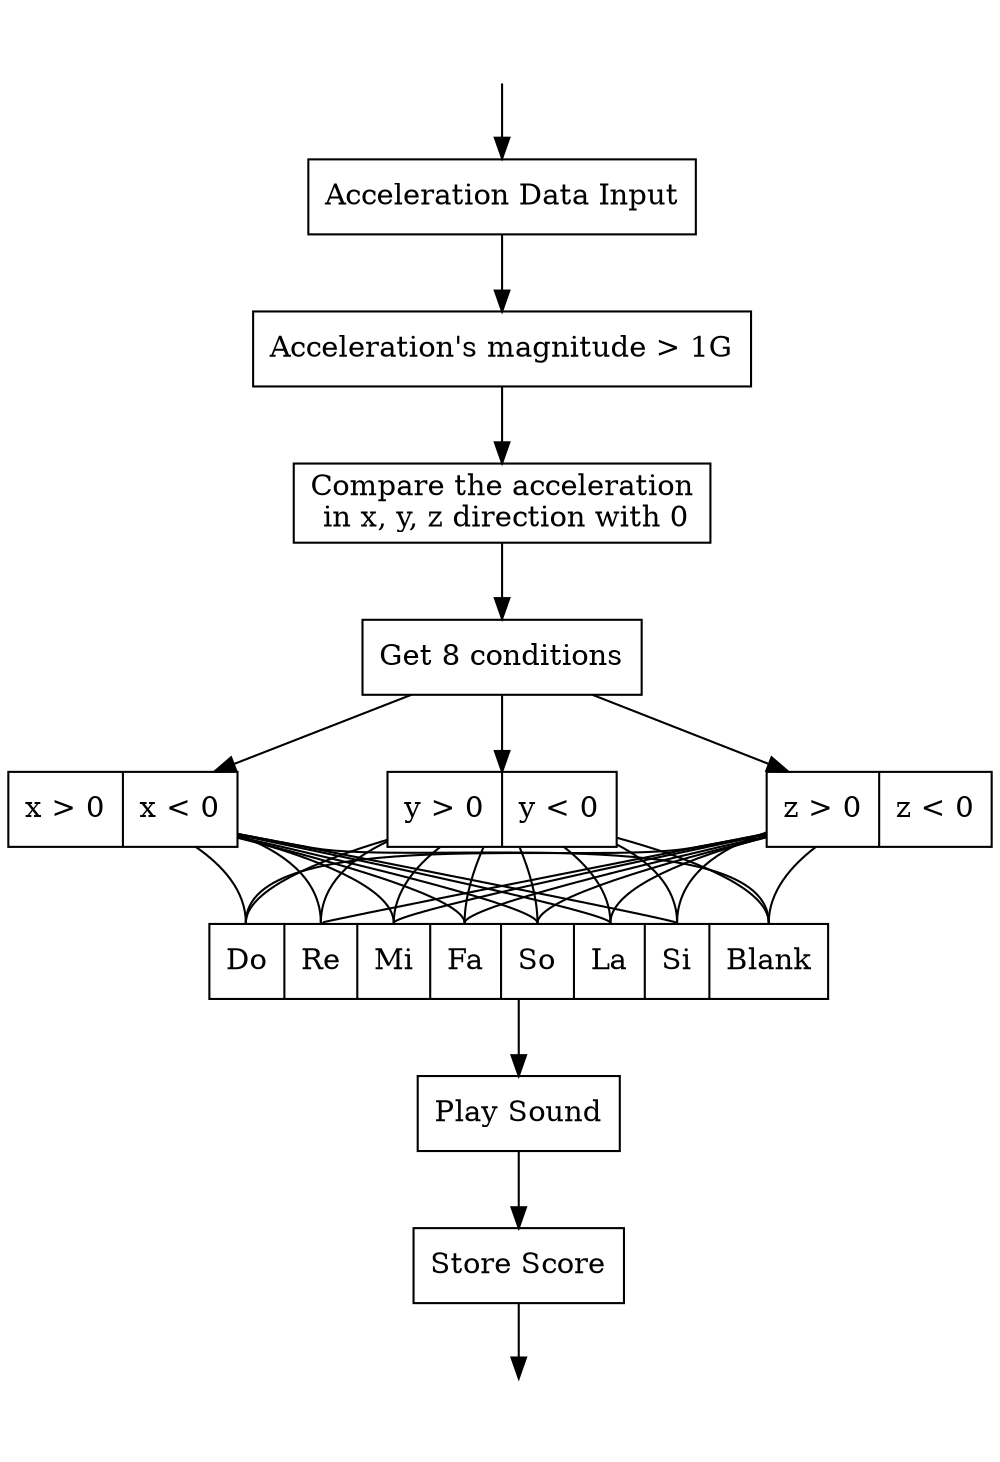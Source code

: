 // Copyright (c) 2017 wangren
// 
// This software is released under the MIT License.
// https://opensource.org/licenses/MIT



digraph a {
node[shape=record]

graph [ nodesep=1]

// label="Flow chart of the Index Script"

realstart-> start

realstart[label="",shape=none]

start[label="Acceleration Data Input"]

start->c0

c0 [label="Acceleration's magnitude \> 1G"]

c1[label="Compare the acceleration\n in x, y, z direction with 0"]

c0->c1

c2 [label="Get 8 conditions"]

c1->c2

c3 [label=" <s1>x \> 0 | <s2> x \< 0 "];
c4 [label=" <s1>y \> 0 | <s2> y \< 0 "];
c5 [label=" <s1>z \> 0 | <s2> z \< 0 "];
 
c2->c3
c2->c4
c2->c5

result [label = "<d1>Do|<d2>Re|<d3>Mi|<d4>Fa|<d5>So|<d6>La|<d7>Si|<d8>Blank"]


{
	edge[dir=none]

	{c3:s1,c4:s1,c5:s1}->result:d1;
	{c3:s1,c4:s2,c5:s1}->result:d2;
	{c3:s2,c4:s1,c5:s1}->result:d3;
	{c3:s2,c4:s2,c5:s1}->result:d4;
	{c3:s1,c4:s1,c5:s2}->result:d5;
	{c3:s1,c4:s2,c5:s2}->result:d6;
	{c3:s2,c4:s1,c5:s2}->result:d7;
	{c3:s2,c4:s2,c5:s2}->result:d8;
	}

result-> play

play[label="Play Sound"]

play -> store

store[label="Store Score"]

store-> end

end[shape=none,label=""]





}
